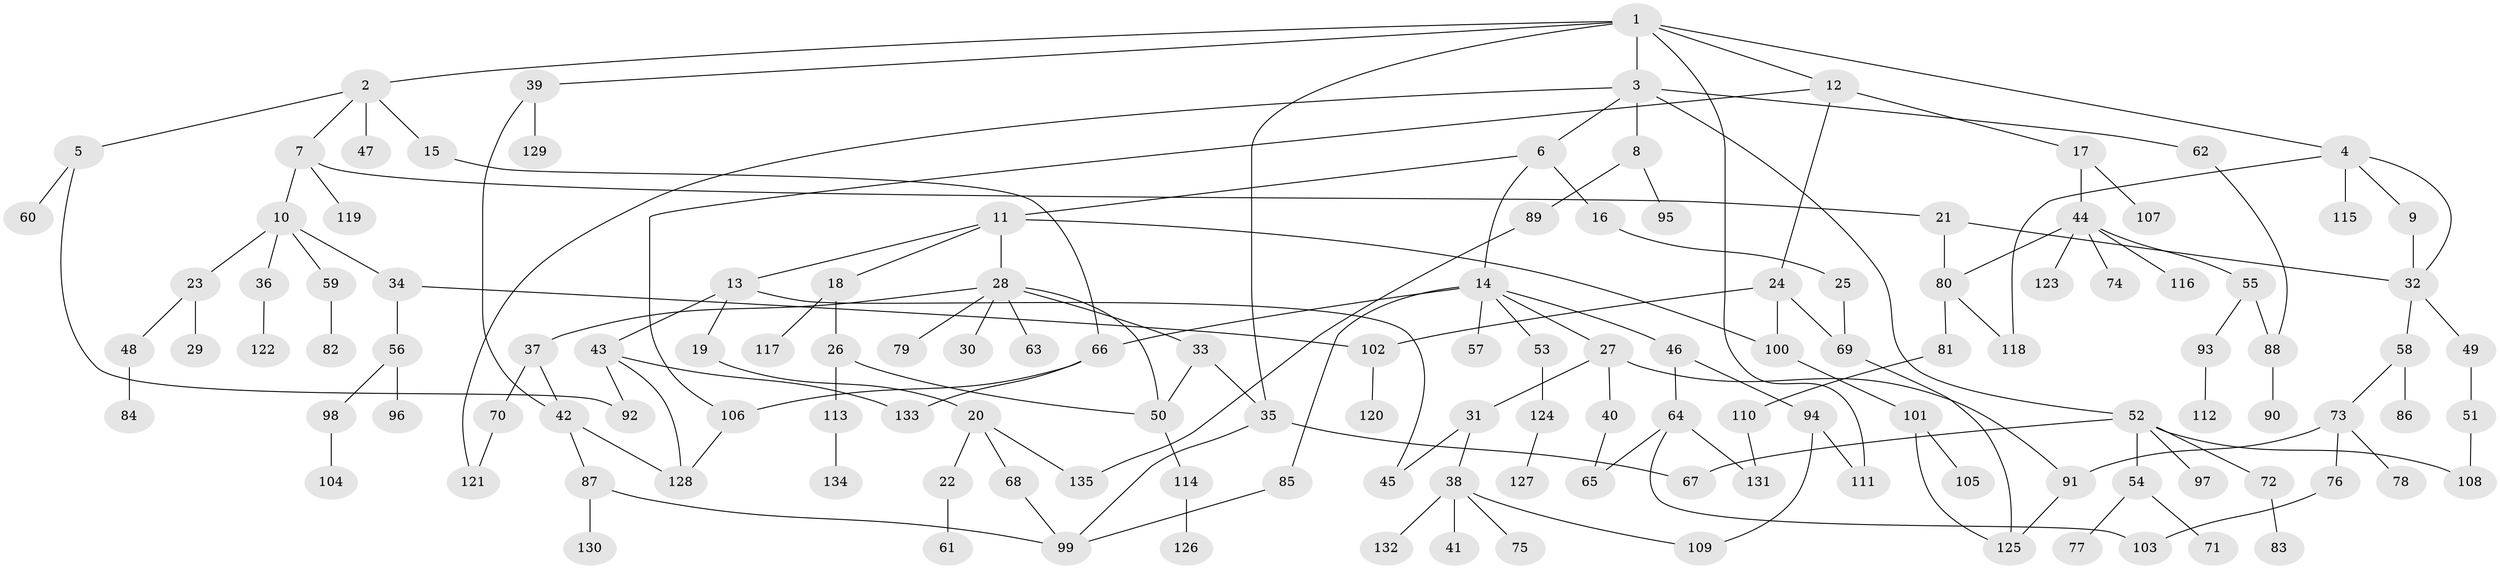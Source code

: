 // Generated by graph-tools (version 1.1) at 2025/33/03/09/25 02:33:59]
// undirected, 135 vertices, 168 edges
graph export_dot {
graph [start="1"]
  node [color=gray90,style=filled];
  1;
  2;
  3;
  4;
  5;
  6;
  7;
  8;
  9;
  10;
  11;
  12;
  13;
  14;
  15;
  16;
  17;
  18;
  19;
  20;
  21;
  22;
  23;
  24;
  25;
  26;
  27;
  28;
  29;
  30;
  31;
  32;
  33;
  34;
  35;
  36;
  37;
  38;
  39;
  40;
  41;
  42;
  43;
  44;
  45;
  46;
  47;
  48;
  49;
  50;
  51;
  52;
  53;
  54;
  55;
  56;
  57;
  58;
  59;
  60;
  61;
  62;
  63;
  64;
  65;
  66;
  67;
  68;
  69;
  70;
  71;
  72;
  73;
  74;
  75;
  76;
  77;
  78;
  79;
  80;
  81;
  82;
  83;
  84;
  85;
  86;
  87;
  88;
  89;
  90;
  91;
  92;
  93;
  94;
  95;
  96;
  97;
  98;
  99;
  100;
  101;
  102;
  103;
  104;
  105;
  106;
  107;
  108;
  109;
  110;
  111;
  112;
  113;
  114;
  115;
  116;
  117;
  118;
  119;
  120;
  121;
  122;
  123;
  124;
  125;
  126;
  127;
  128;
  129;
  130;
  131;
  132;
  133;
  134;
  135;
  1 -- 2;
  1 -- 3;
  1 -- 4;
  1 -- 12;
  1 -- 39;
  1 -- 111;
  1 -- 35;
  2 -- 5;
  2 -- 7;
  2 -- 15;
  2 -- 47;
  3 -- 6;
  3 -- 8;
  3 -- 52;
  3 -- 62;
  3 -- 121;
  4 -- 9;
  4 -- 115;
  4 -- 118;
  4 -- 32;
  5 -- 60;
  5 -- 92;
  6 -- 11;
  6 -- 14;
  6 -- 16;
  7 -- 10;
  7 -- 21;
  7 -- 119;
  8 -- 89;
  8 -- 95;
  9 -- 32;
  10 -- 23;
  10 -- 34;
  10 -- 36;
  10 -- 59;
  11 -- 13;
  11 -- 18;
  11 -- 28;
  11 -- 100;
  12 -- 17;
  12 -- 24;
  12 -- 106;
  13 -- 19;
  13 -- 43;
  13 -- 45;
  14 -- 27;
  14 -- 46;
  14 -- 53;
  14 -- 57;
  14 -- 66;
  14 -- 85;
  15 -- 66;
  16 -- 25;
  17 -- 44;
  17 -- 107;
  18 -- 26;
  18 -- 117;
  19 -- 20;
  20 -- 22;
  20 -- 68;
  20 -- 135;
  21 -- 32;
  21 -- 80;
  22 -- 61;
  23 -- 29;
  23 -- 48;
  24 -- 69;
  24 -- 100;
  24 -- 102;
  25 -- 69;
  26 -- 113;
  26 -- 50;
  27 -- 31;
  27 -- 40;
  27 -- 91;
  28 -- 30;
  28 -- 33;
  28 -- 37;
  28 -- 63;
  28 -- 79;
  28 -- 50;
  31 -- 38;
  31 -- 45;
  32 -- 49;
  32 -- 58;
  33 -- 35;
  33 -- 50;
  34 -- 56;
  34 -- 102;
  35 -- 67;
  35 -- 99;
  36 -- 122;
  37 -- 70;
  37 -- 42;
  38 -- 41;
  38 -- 75;
  38 -- 132;
  38 -- 109;
  39 -- 42;
  39 -- 129;
  40 -- 65;
  42 -- 87;
  42 -- 128;
  43 -- 92;
  43 -- 128;
  43 -- 133;
  44 -- 55;
  44 -- 74;
  44 -- 80;
  44 -- 116;
  44 -- 123;
  46 -- 64;
  46 -- 94;
  48 -- 84;
  49 -- 51;
  50 -- 114;
  51 -- 108;
  52 -- 54;
  52 -- 72;
  52 -- 97;
  52 -- 108;
  52 -- 67;
  53 -- 124;
  54 -- 71;
  54 -- 77;
  55 -- 93;
  55 -- 88;
  56 -- 96;
  56 -- 98;
  58 -- 73;
  58 -- 86;
  59 -- 82;
  62 -- 88;
  64 -- 131;
  64 -- 65;
  64 -- 103;
  66 -- 133;
  66 -- 106;
  68 -- 99;
  69 -- 125;
  70 -- 121;
  72 -- 83;
  73 -- 76;
  73 -- 78;
  73 -- 91;
  76 -- 103;
  80 -- 81;
  80 -- 118;
  81 -- 110;
  85 -- 99;
  87 -- 99;
  87 -- 130;
  88 -- 90;
  89 -- 135;
  91 -- 125;
  93 -- 112;
  94 -- 109;
  94 -- 111;
  98 -- 104;
  100 -- 101;
  101 -- 105;
  101 -- 125;
  102 -- 120;
  106 -- 128;
  110 -- 131;
  113 -- 134;
  114 -- 126;
  124 -- 127;
}
